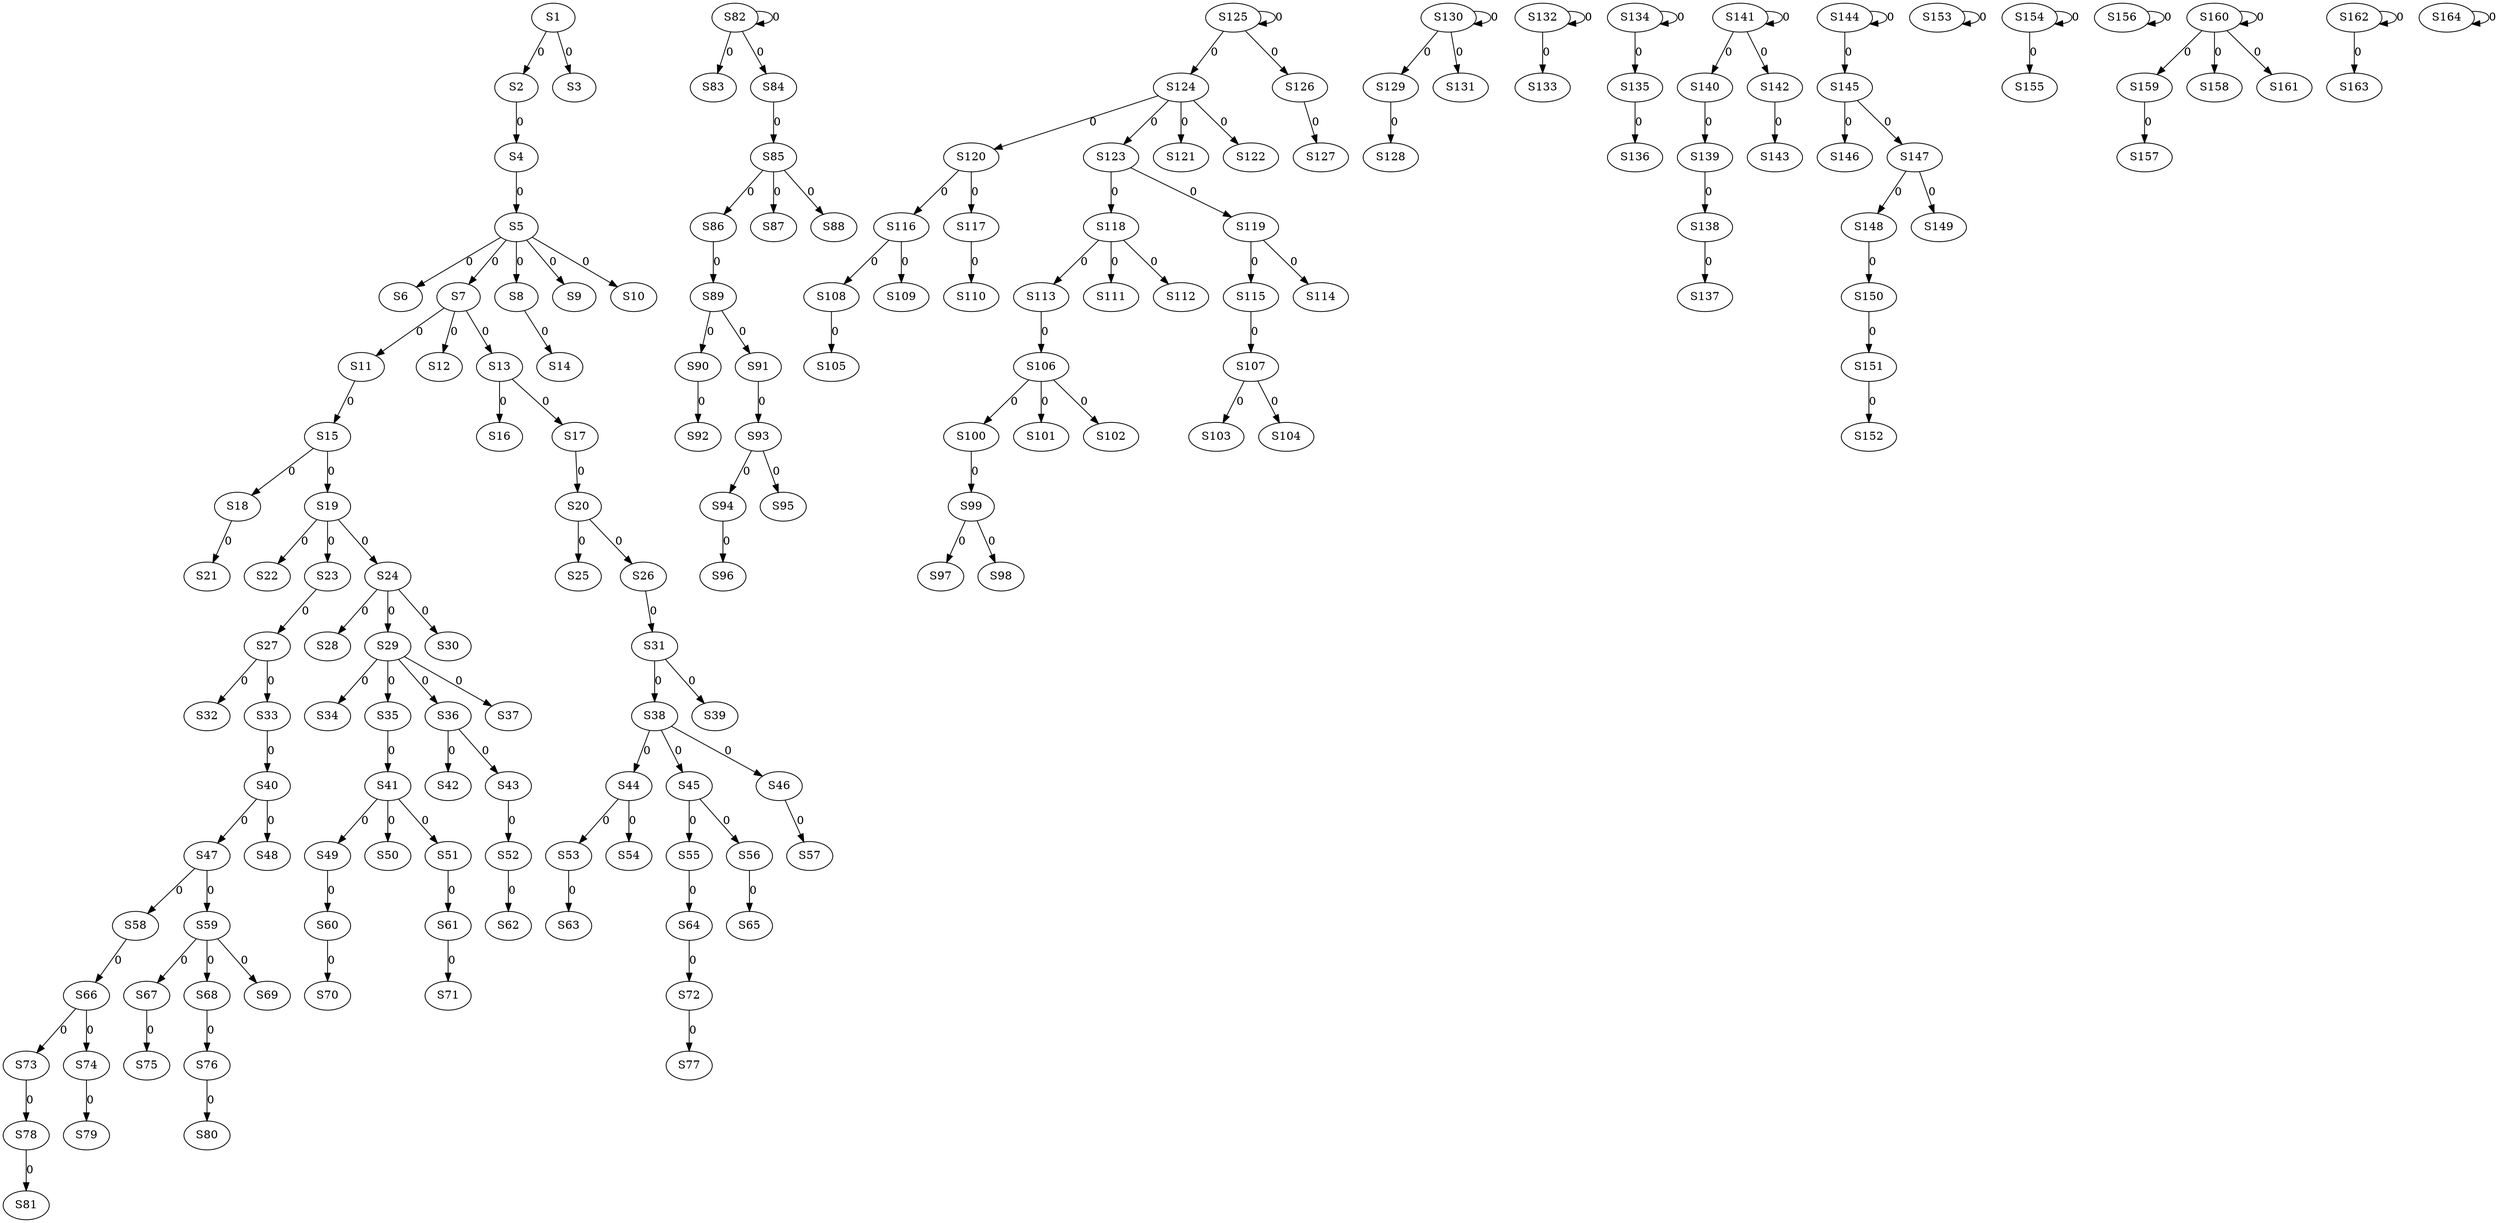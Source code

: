 strict digraph {
	S1 -> S2 [ label = 0 ];
	S1 -> S3 [ label = 0 ];
	S2 -> S4 [ label = 0 ];
	S4 -> S5 [ label = 0 ];
	S5 -> S6 [ label = 0 ];
	S5 -> S7 [ label = 0 ];
	S5 -> S8 [ label = 0 ];
	S5 -> S9 [ label = 0 ];
	S5 -> S10 [ label = 0 ];
	S7 -> S11 [ label = 0 ];
	S7 -> S12 [ label = 0 ];
	S7 -> S13 [ label = 0 ];
	S8 -> S14 [ label = 0 ];
	S11 -> S15 [ label = 0 ];
	S13 -> S16 [ label = 0 ];
	S13 -> S17 [ label = 0 ];
	S15 -> S18 [ label = 0 ];
	S15 -> S19 [ label = 0 ];
	S17 -> S20 [ label = 0 ];
	S18 -> S21 [ label = 0 ];
	S19 -> S22 [ label = 0 ];
	S19 -> S23 [ label = 0 ];
	S19 -> S24 [ label = 0 ];
	S20 -> S25 [ label = 0 ];
	S20 -> S26 [ label = 0 ];
	S23 -> S27 [ label = 0 ];
	S24 -> S28 [ label = 0 ];
	S24 -> S29 [ label = 0 ];
	S24 -> S30 [ label = 0 ];
	S26 -> S31 [ label = 0 ];
	S27 -> S32 [ label = 0 ];
	S27 -> S33 [ label = 0 ];
	S29 -> S34 [ label = 0 ];
	S29 -> S35 [ label = 0 ];
	S29 -> S36 [ label = 0 ];
	S29 -> S37 [ label = 0 ];
	S31 -> S38 [ label = 0 ];
	S31 -> S39 [ label = 0 ];
	S33 -> S40 [ label = 0 ];
	S35 -> S41 [ label = 0 ];
	S36 -> S42 [ label = 0 ];
	S36 -> S43 [ label = 0 ];
	S38 -> S44 [ label = 0 ];
	S38 -> S45 [ label = 0 ];
	S38 -> S46 [ label = 0 ];
	S40 -> S47 [ label = 0 ];
	S40 -> S48 [ label = 0 ];
	S41 -> S49 [ label = 0 ];
	S41 -> S50 [ label = 0 ];
	S41 -> S51 [ label = 0 ];
	S43 -> S52 [ label = 0 ];
	S44 -> S53 [ label = 0 ];
	S44 -> S54 [ label = 0 ];
	S45 -> S55 [ label = 0 ];
	S45 -> S56 [ label = 0 ];
	S46 -> S57 [ label = 0 ];
	S47 -> S58 [ label = 0 ];
	S47 -> S59 [ label = 0 ];
	S49 -> S60 [ label = 0 ];
	S51 -> S61 [ label = 0 ];
	S52 -> S62 [ label = 0 ];
	S53 -> S63 [ label = 0 ];
	S55 -> S64 [ label = 0 ];
	S56 -> S65 [ label = 0 ];
	S58 -> S66 [ label = 0 ];
	S59 -> S67 [ label = 0 ];
	S59 -> S68 [ label = 0 ];
	S59 -> S69 [ label = 0 ];
	S60 -> S70 [ label = 0 ];
	S61 -> S71 [ label = 0 ];
	S64 -> S72 [ label = 0 ];
	S66 -> S73 [ label = 0 ];
	S66 -> S74 [ label = 0 ];
	S67 -> S75 [ label = 0 ];
	S68 -> S76 [ label = 0 ];
	S72 -> S77 [ label = 0 ];
	S73 -> S78 [ label = 0 ];
	S74 -> S79 [ label = 0 ];
	S76 -> S80 [ label = 0 ];
	S78 -> S81 [ label = 0 ];
	S82 -> S82 [ label = 0 ];
	S82 -> S83 [ label = 0 ];
	S82 -> S84 [ label = 0 ];
	S84 -> S85 [ label = 0 ];
	S85 -> S86 [ label = 0 ];
	S85 -> S87 [ label = 0 ];
	S85 -> S88 [ label = 0 ];
	S86 -> S89 [ label = 0 ];
	S89 -> S90 [ label = 0 ];
	S89 -> S91 [ label = 0 ];
	S90 -> S92 [ label = 0 ];
	S91 -> S93 [ label = 0 ];
	S93 -> S94 [ label = 0 ];
	S93 -> S95 [ label = 0 ];
	S94 -> S96 [ label = 0 ];
	S99 -> S97 [ label = 0 ];
	S99 -> S98 [ label = 0 ];
	S100 -> S99 [ label = 0 ];
	S106 -> S100 [ label = 0 ];
	S106 -> S101 [ label = 0 ];
	S106 -> S102 [ label = 0 ];
	S107 -> S103 [ label = 0 ];
	S107 -> S104 [ label = 0 ];
	S108 -> S105 [ label = 0 ];
	S113 -> S106 [ label = 0 ];
	S115 -> S107 [ label = 0 ];
	S116 -> S108 [ label = 0 ];
	S116 -> S109 [ label = 0 ];
	S117 -> S110 [ label = 0 ];
	S118 -> S111 [ label = 0 ];
	S118 -> S112 [ label = 0 ];
	S118 -> S113 [ label = 0 ];
	S119 -> S114 [ label = 0 ];
	S119 -> S115 [ label = 0 ];
	S120 -> S116 [ label = 0 ];
	S120 -> S117 [ label = 0 ];
	S123 -> S118 [ label = 0 ];
	S123 -> S119 [ label = 0 ];
	S124 -> S120 [ label = 0 ];
	S124 -> S121 [ label = 0 ];
	S124 -> S122 [ label = 0 ];
	S124 -> S123 [ label = 0 ];
	S125 -> S124 [ label = 0 ];
	S125 -> S125 [ label = 0 ];
	S125 -> S126 [ label = 0 ];
	S126 -> S127 [ label = 0 ];
	S129 -> S128 [ label = 0 ];
	S130 -> S129 [ label = 0 ];
	S130 -> S130 [ label = 0 ];
	S130 -> S131 [ label = 0 ];
	S132 -> S132 [ label = 0 ];
	S132 -> S133 [ label = 0 ];
	S134 -> S134 [ label = 0 ];
	S134 -> S135 [ label = 0 ];
	S135 -> S136 [ label = 0 ];
	S138 -> S137 [ label = 0 ];
	S139 -> S138 [ label = 0 ];
	S140 -> S139 [ label = 0 ];
	S141 -> S140 [ label = 0 ];
	S141 -> S141 [ label = 0 ];
	S141 -> S142 [ label = 0 ];
	S142 -> S143 [ label = 0 ];
	S144 -> S144 [ label = 0 ];
	S144 -> S145 [ label = 0 ];
	S145 -> S146 [ label = 0 ];
	S145 -> S147 [ label = 0 ];
	S147 -> S148 [ label = 0 ];
	S147 -> S149 [ label = 0 ];
	S148 -> S150 [ label = 0 ];
	S150 -> S151 [ label = 0 ];
	S151 -> S152 [ label = 0 ];
	S153 -> S153 [ label = 0 ];
	S154 -> S154 [ label = 0 ];
	S154 -> S155 [ label = 0 ];
	S156 -> S156 [ label = 0 ];
	S159 -> S157 [ label = 0 ];
	S160 -> S158 [ label = 0 ];
	S160 -> S159 [ label = 0 ];
	S160 -> S160 [ label = 0 ];
	S160 -> S161 [ label = 0 ];
	S162 -> S162 [ label = 0 ];
	S162 -> S163 [ label = 0 ];
	S164 -> S164 [ label = 0 ];
}